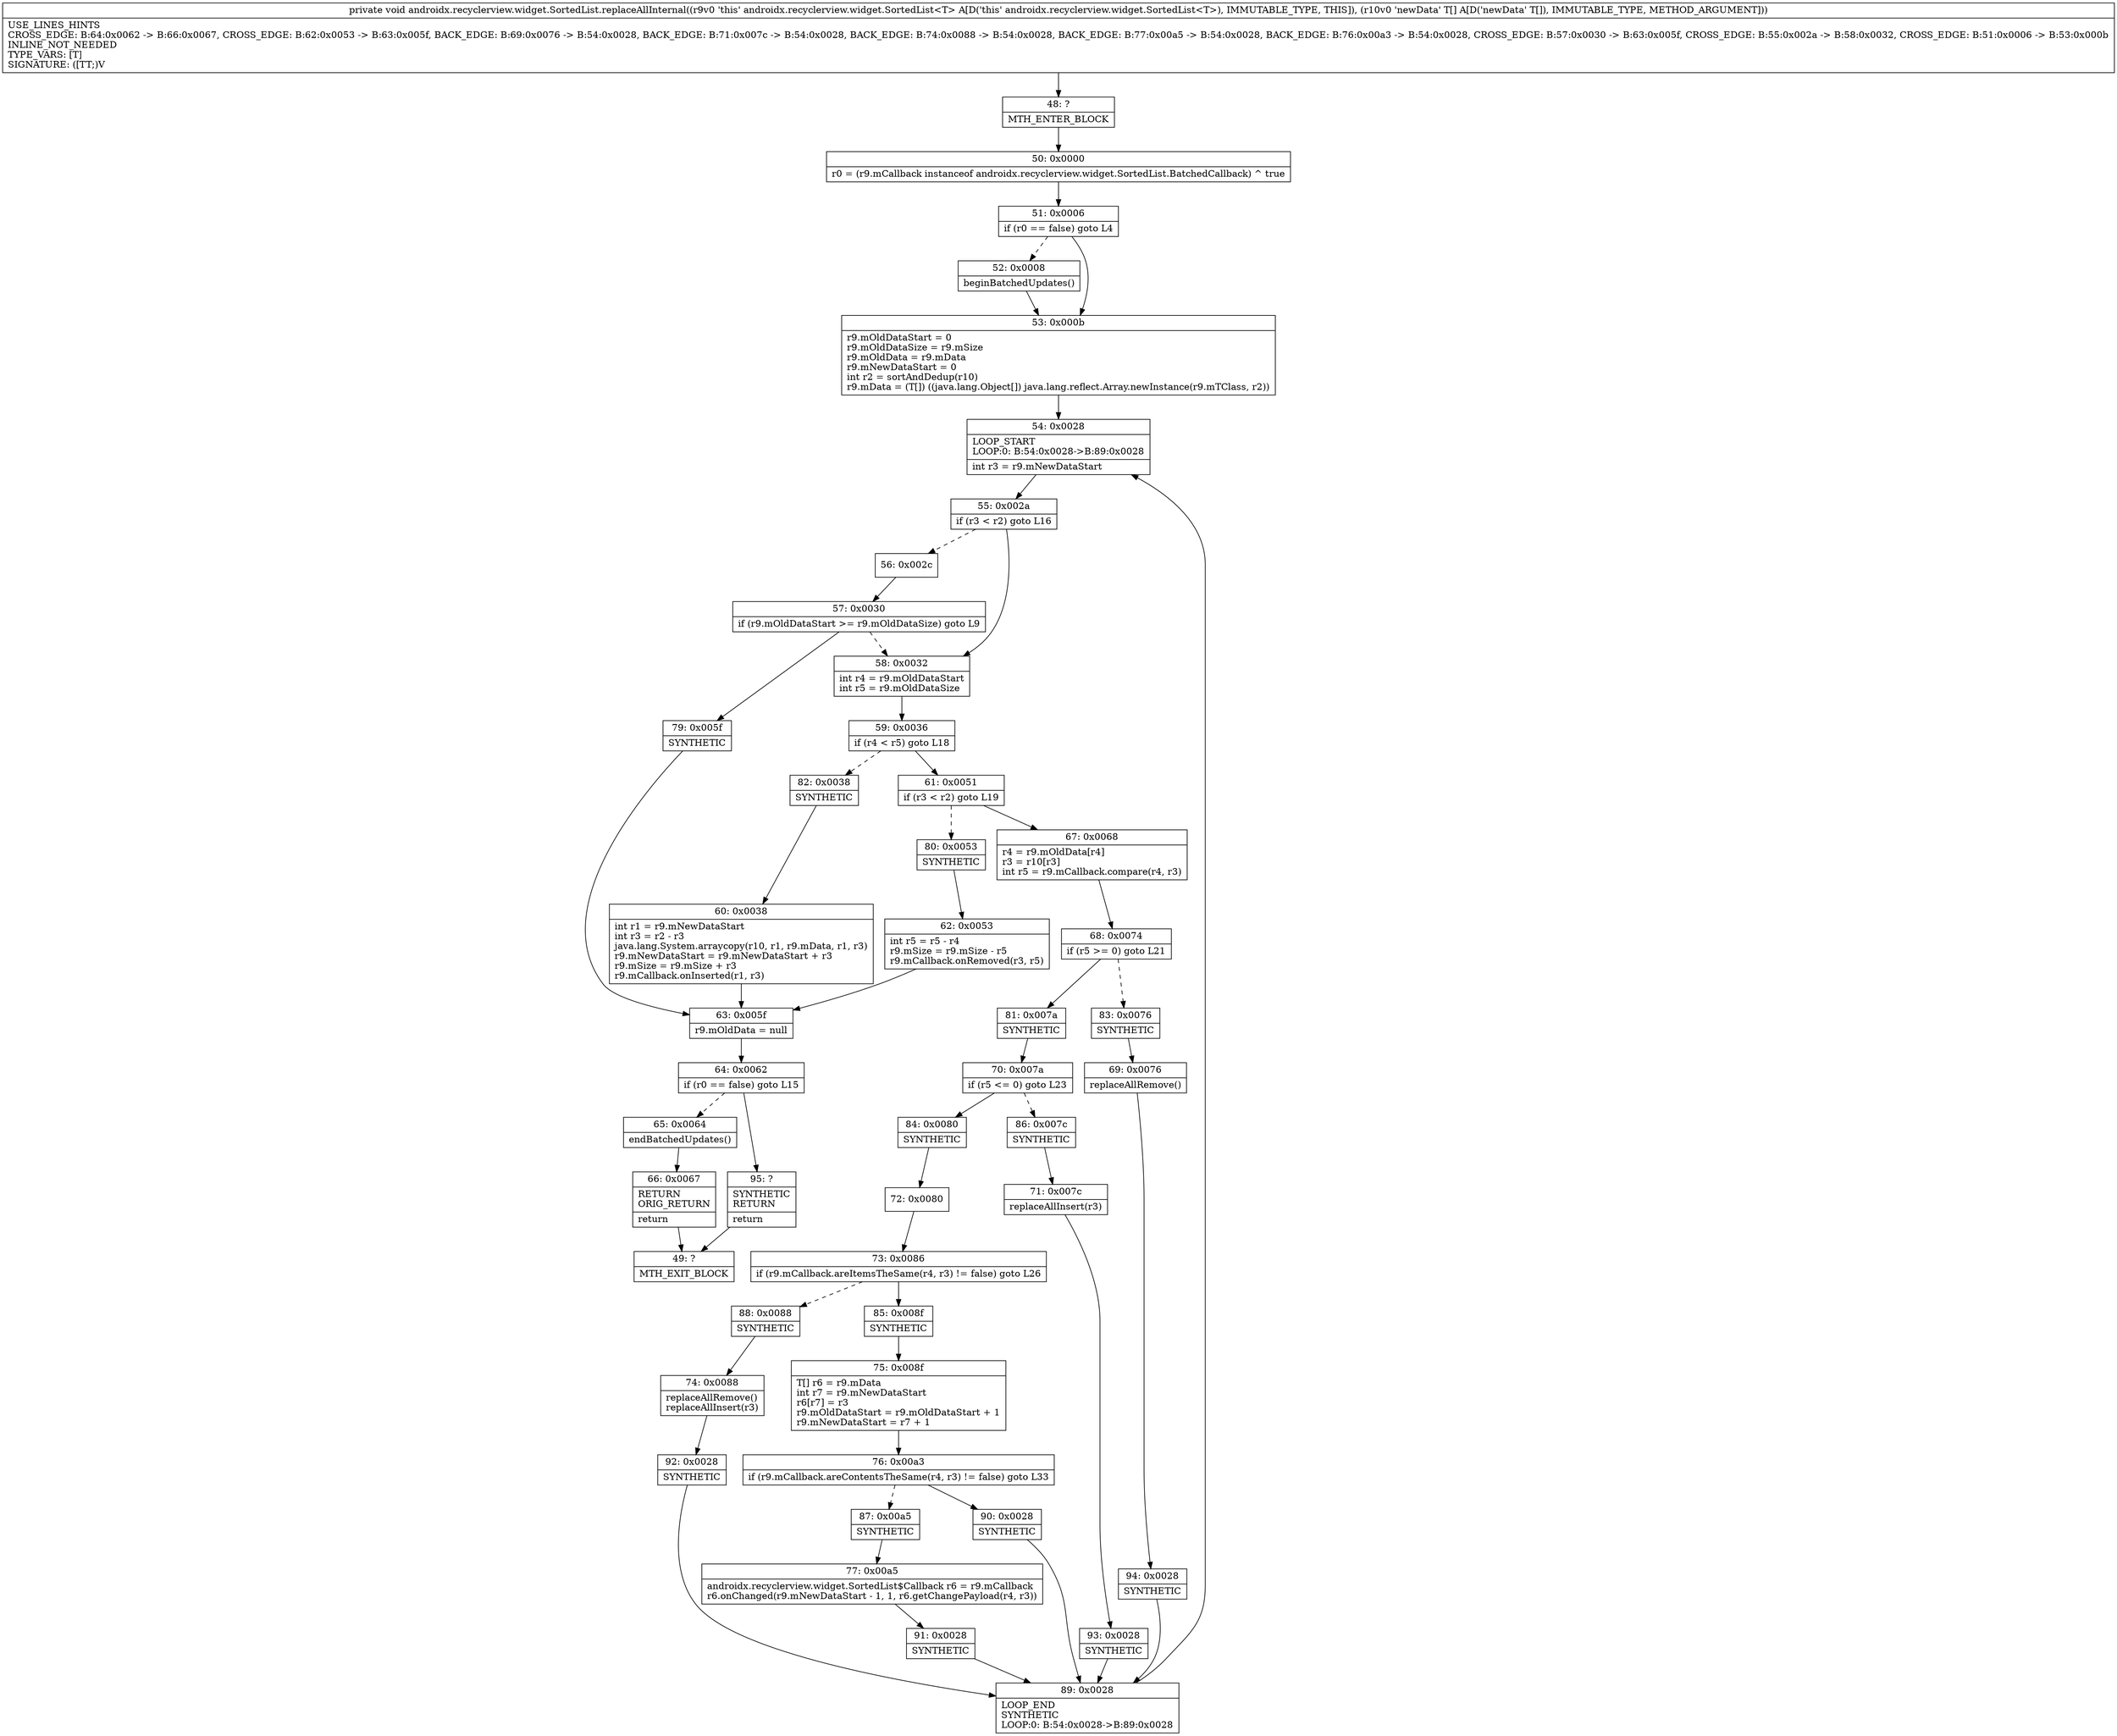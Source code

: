 digraph "CFG forandroidx.recyclerview.widget.SortedList.replaceAllInternal([Ljava\/lang\/Object;)V" {
Node_48 [shape=record,label="{48\:\ ?|MTH_ENTER_BLOCK\l}"];
Node_50 [shape=record,label="{50\:\ 0x0000|r0 = (r9.mCallback instanceof androidx.recyclerview.widget.SortedList.BatchedCallback) ^ true\l}"];
Node_51 [shape=record,label="{51\:\ 0x0006|if (r0 == false) goto L4\l}"];
Node_52 [shape=record,label="{52\:\ 0x0008|beginBatchedUpdates()\l}"];
Node_53 [shape=record,label="{53\:\ 0x000b|r9.mOldDataStart = 0\lr9.mOldDataSize = r9.mSize\lr9.mOldData = r9.mData\lr9.mNewDataStart = 0\lint r2 = sortAndDedup(r10)\lr9.mData = (T[]) ((java.lang.Object[]) java.lang.reflect.Array.newInstance(r9.mTClass, r2))\l}"];
Node_54 [shape=record,label="{54\:\ 0x0028|LOOP_START\lLOOP:0: B:54:0x0028\-\>B:89:0x0028\l|int r3 = r9.mNewDataStart\l}"];
Node_55 [shape=record,label="{55\:\ 0x002a|if (r3 \< r2) goto L16\l}"];
Node_56 [shape=record,label="{56\:\ 0x002c}"];
Node_57 [shape=record,label="{57\:\ 0x0030|if (r9.mOldDataStart \>= r9.mOldDataSize) goto L9\l}"];
Node_79 [shape=record,label="{79\:\ 0x005f|SYNTHETIC\l}"];
Node_63 [shape=record,label="{63\:\ 0x005f|r9.mOldData = null\l}"];
Node_64 [shape=record,label="{64\:\ 0x0062|if (r0 == false) goto L15\l}"];
Node_65 [shape=record,label="{65\:\ 0x0064|endBatchedUpdates()\l}"];
Node_66 [shape=record,label="{66\:\ 0x0067|RETURN\lORIG_RETURN\l|return\l}"];
Node_49 [shape=record,label="{49\:\ ?|MTH_EXIT_BLOCK\l}"];
Node_95 [shape=record,label="{95\:\ ?|SYNTHETIC\lRETURN\l|return\l}"];
Node_58 [shape=record,label="{58\:\ 0x0032|int r4 = r9.mOldDataStart\lint r5 = r9.mOldDataSize\l}"];
Node_59 [shape=record,label="{59\:\ 0x0036|if (r4 \< r5) goto L18\l}"];
Node_61 [shape=record,label="{61\:\ 0x0051|if (r3 \< r2) goto L19\l}"];
Node_67 [shape=record,label="{67\:\ 0x0068|r4 = r9.mOldData[r4]\lr3 = r10[r3]\lint r5 = r9.mCallback.compare(r4, r3)\l}"];
Node_68 [shape=record,label="{68\:\ 0x0074|if (r5 \>= 0) goto L21\l}"];
Node_81 [shape=record,label="{81\:\ 0x007a|SYNTHETIC\l}"];
Node_70 [shape=record,label="{70\:\ 0x007a|if (r5 \<= 0) goto L23\l}"];
Node_84 [shape=record,label="{84\:\ 0x0080|SYNTHETIC\l}"];
Node_72 [shape=record,label="{72\:\ 0x0080}"];
Node_73 [shape=record,label="{73\:\ 0x0086|if (r9.mCallback.areItemsTheSame(r4, r3) != false) goto L26\l}"];
Node_85 [shape=record,label="{85\:\ 0x008f|SYNTHETIC\l}"];
Node_75 [shape=record,label="{75\:\ 0x008f|T[] r6 = r9.mData\lint r7 = r9.mNewDataStart\lr6[r7] = r3\lr9.mOldDataStart = r9.mOldDataStart + 1\lr9.mNewDataStart = r7 + 1\l}"];
Node_76 [shape=record,label="{76\:\ 0x00a3|if (r9.mCallback.areContentsTheSame(r4, r3) != false) goto L33\l}"];
Node_87 [shape=record,label="{87\:\ 0x00a5|SYNTHETIC\l}"];
Node_77 [shape=record,label="{77\:\ 0x00a5|androidx.recyclerview.widget.SortedList$Callback r6 = r9.mCallback\lr6.onChanged(r9.mNewDataStart \- 1, 1, r6.getChangePayload(r4, r3))\l}"];
Node_91 [shape=record,label="{91\:\ 0x0028|SYNTHETIC\l}"];
Node_89 [shape=record,label="{89\:\ 0x0028|LOOP_END\lSYNTHETIC\lLOOP:0: B:54:0x0028\-\>B:89:0x0028\l}"];
Node_90 [shape=record,label="{90\:\ 0x0028|SYNTHETIC\l}"];
Node_88 [shape=record,label="{88\:\ 0x0088|SYNTHETIC\l}"];
Node_74 [shape=record,label="{74\:\ 0x0088|replaceAllRemove()\lreplaceAllInsert(r3)\l}"];
Node_92 [shape=record,label="{92\:\ 0x0028|SYNTHETIC\l}"];
Node_86 [shape=record,label="{86\:\ 0x007c|SYNTHETIC\l}"];
Node_71 [shape=record,label="{71\:\ 0x007c|replaceAllInsert(r3)\l}"];
Node_93 [shape=record,label="{93\:\ 0x0028|SYNTHETIC\l}"];
Node_83 [shape=record,label="{83\:\ 0x0076|SYNTHETIC\l}"];
Node_69 [shape=record,label="{69\:\ 0x0076|replaceAllRemove()\l}"];
Node_94 [shape=record,label="{94\:\ 0x0028|SYNTHETIC\l}"];
Node_80 [shape=record,label="{80\:\ 0x0053|SYNTHETIC\l}"];
Node_62 [shape=record,label="{62\:\ 0x0053|int r5 = r5 \- r4\lr9.mSize = r9.mSize \- r5\lr9.mCallback.onRemoved(r3, r5)\l}"];
Node_82 [shape=record,label="{82\:\ 0x0038|SYNTHETIC\l}"];
Node_60 [shape=record,label="{60\:\ 0x0038|int r1 = r9.mNewDataStart\lint r3 = r2 \- r3\ljava.lang.System.arraycopy(r10, r1, r9.mData, r1, r3)\lr9.mNewDataStart = r9.mNewDataStart + r3\lr9.mSize = r9.mSize + r3\lr9.mCallback.onInserted(r1, r3)\l}"];
MethodNode[shape=record,label="{private void androidx.recyclerview.widget.SortedList.replaceAllInternal((r9v0 'this' androidx.recyclerview.widget.SortedList\<T\> A[D('this' androidx.recyclerview.widget.SortedList\<T\>), IMMUTABLE_TYPE, THIS]), (r10v0 'newData' T[] A[D('newData' T[]), IMMUTABLE_TYPE, METHOD_ARGUMENT]))  | USE_LINES_HINTS\lCROSS_EDGE: B:64:0x0062 \-\> B:66:0x0067, CROSS_EDGE: B:62:0x0053 \-\> B:63:0x005f, BACK_EDGE: B:69:0x0076 \-\> B:54:0x0028, BACK_EDGE: B:71:0x007c \-\> B:54:0x0028, BACK_EDGE: B:74:0x0088 \-\> B:54:0x0028, BACK_EDGE: B:77:0x00a5 \-\> B:54:0x0028, BACK_EDGE: B:76:0x00a3 \-\> B:54:0x0028, CROSS_EDGE: B:57:0x0030 \-\> B:63:0x005f, CROSS_EDGE: B:55:0x002a \-\> B:58:0x0032, CROSS_EDGE: B:51:0x0006 \-\> B:53:0x000b\lINLINE_NOT_NEEDED\lTYPE_VARS: [T]\lSIGNATURE: ([TT;)V\l}"];
MethodNode -> Node_48;Node_48 -> Node_50;
Node_50 -> Node_51;
Node_51 -> Node_52[style=dashed];
Node_51 -> Node_53;
Node_52 -> Node_53;
Node_53 -> Node_54;
Node_54 -> Node_55;
Node_55 -> Node_56[style=dashed];
Node_55 -> Node_58;
Node_56 -> Node_57;
Node_57 -> Node_58[style=dashed];
Node_57 -> Node_79;
Node_79 -> Node_63;
Node_63 -> Node_64;
Node_64 -> Node_65[style=dashed];
Node_64 -> Node_95;
Node_65 -> Node_66;
Node_66 -> Node_49;
Node_95 -> Node_49;
Node_58 -> Node_59;
Node_59 -> Node_61;
Node_59 -> Node_82[style=dashed];
Node_61 -> Node_67;
Node_61 -> Node_80[style=dashed];
Node_67 -> Node_68;
Node_68 -> Node_81;
Node_68 -> Node_83[style=dashed];
Node_81 -> Node_70;
Node_70 -> Node_84;
Node_70 -> Node_86[style=dashed];
Node_84 -> Node_72;
Node_72 -> Node_73;
Node_73 -> Node_85;
Node_73 -> Node_88[style=dashed];
Node_85 -> Node_75;
Node_75 -> Node_76;
Node_76 -> Node_87[style=dashed];
Node_76 -> Node_90;
Node_87 -> Node_77;
Node_77 -> Node_91;
Node_91 -> Node_89;
Node_89 -> Node_54;
Node_90 -> Node_89;
Node_88 -> Node_74;
Node_74 -> Node_92;
Node_92 -> Node_89;
Node_86 -> Node_71;
Node_71 -> Node_93;
Node_93 -> Node_89;
Node_83 -> Node_69;
Node_69 -> Node_94;
Node_94 -> Node_89;
Node_80 -> Node_62;
Node_62 -> Node_63;
Node_82 -> Node_60;
Node_60 -> Node_63;
}

